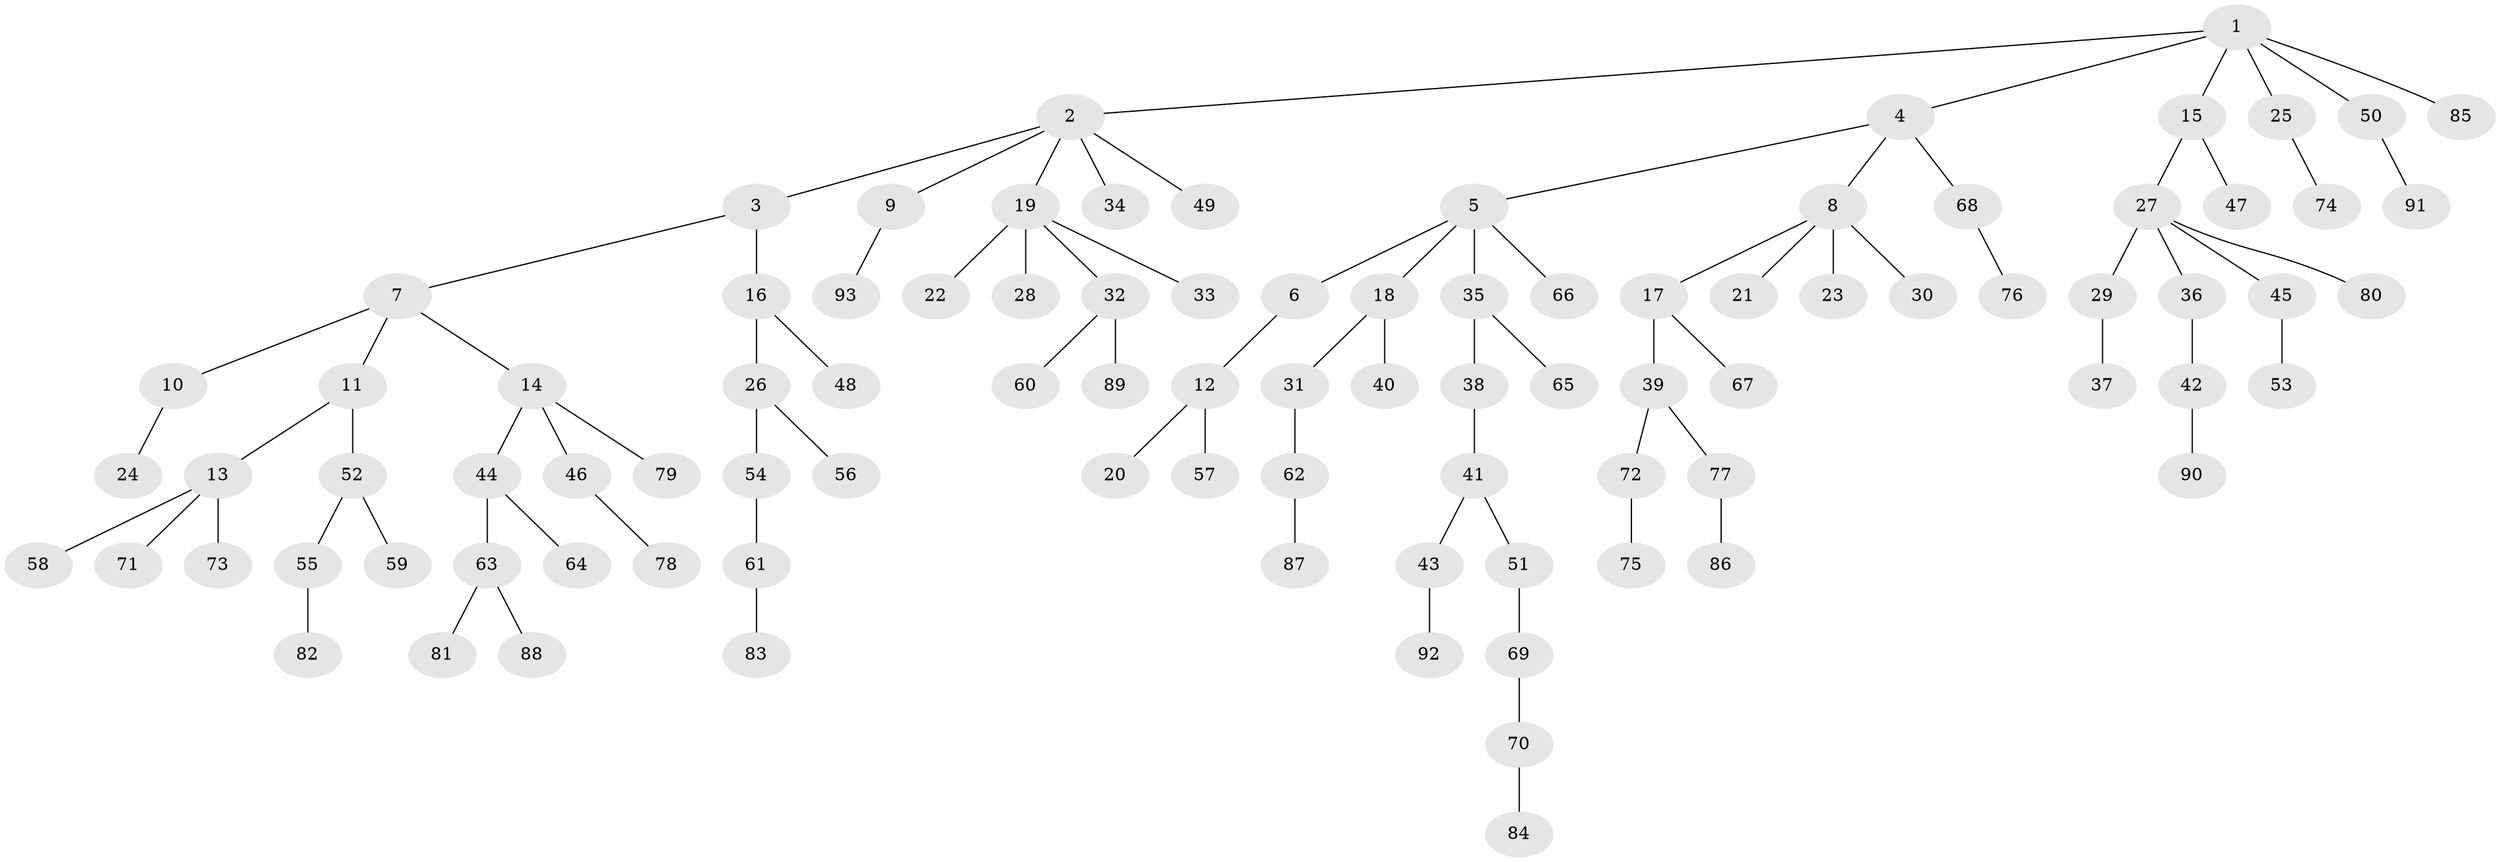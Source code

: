 // Generated by graph-tools (version 1.1) at 2025/36/03/09/25 02:36:52]
// undirected, 93 vertices, 92 edges
graph export_dot {
graph [start="1"]
  node [color=gray90,style=filled];
  1;
  2;
  3;
  4;
  5;
  6;
  7;
  8;
  9;
  10;
  11;
  12;
  13;
  14;
  15;
  16;
  17;
  18;
  19;
  20;
  21;
  22;
  23;
  24;
  25;
  26;
  27;
  28;
  29;
  30;
  31;
  32;
  33;
  34;
  35;
  36;
  37;
  38;
  39;
  40;
  41;
  42;
  43;
  44;
  45;
  46;
  47;
  48;
  49;
  50;
  51;
  52;
  53;
  54;
  55;
  56;
  57;
  58;
  59;
  60;
  61;
  62;
  63;
  64;
  65;
  66;
  67;
  68;
  69;
  70;
  71;
  72;
  73;
  74;
  75;
  76;
  77;
  78;
  79;
  80;
  81;
  82;
  83;
  84;
  85;
  86;
  87;
  88;
  89;
  90;
  91;
  92;
  93;
  1 -- 2;
  1 -- 4;
  1 -- 15;
  1 -- 25;
  1 -- 50;
  1 -- 85;
  2 -- 3;
  2 -- 9;
  2 -- 19;
  2 -- 34;
  2 -- 49;
  3 -- 7;
  3 -- 16;
  4 -- 5;
  4 -- 8;
  4 -- 68;
  5 -- 6;
  5 -- 18;
  5 -- 35;
  5 -- 66;
  6 -- 12;
  7 -- 10;
  7 -- 11;
  7 -- 14;
  8 -- 17;
  8 -- 21;
  8 -- 23;
  8 -- 30;
  9 -- 93;
  10 -- 24;
  11 -- 13;
  11 -- 52;
  12 -- 20;
  12 -- 57;
  13 -- 58;
  13 -- 71;
  13 -- 73;
  14 -- 44;
  14 -- 46;
  14 -- 79;
  15 -- 27;
  15 -- 47;
  16 -- 26;
  16 -- 48;
  17 -- 39;
  17 -- 67;
  18 -- 31;
  18 -- 40;
  19 -- 22;
  19 -- 28;
  19 -- 32;
  19 -- 33;
  25 -- 74;
  26 -- 54;
  26 -- 56;
  27 -- 29;
  27 -- 36;
  27 -- 45;
  27 -- 80;
  29 -- 37;
  31 -- 62;
  32 -- 60;
  32 -- 89;
  35 -- 38;
  35 -- 65;
  36 -- 42;
  38 -- 41;
  39 -- 72;
  39 -- 77;
  41 -- 43;
  41 -- 51;
  42 -- 90;
  43 -- 92;
  44 -- 63;
  44 -- 64;
  45 -- 53;
  46 -- 78;
  50 -- 91;
  51 -- 69;
  52 -- 55;
  52 -- 59;
  54 -- 61;
  55 -- 82;
  61 -- 83;
  62 -- 87;
  63 -- 81;
  63 -- 88;
  68 -- 76;
  69 -- 70;
  70 -- 84;
  72 -- 75;
  77 -- 86;
}
